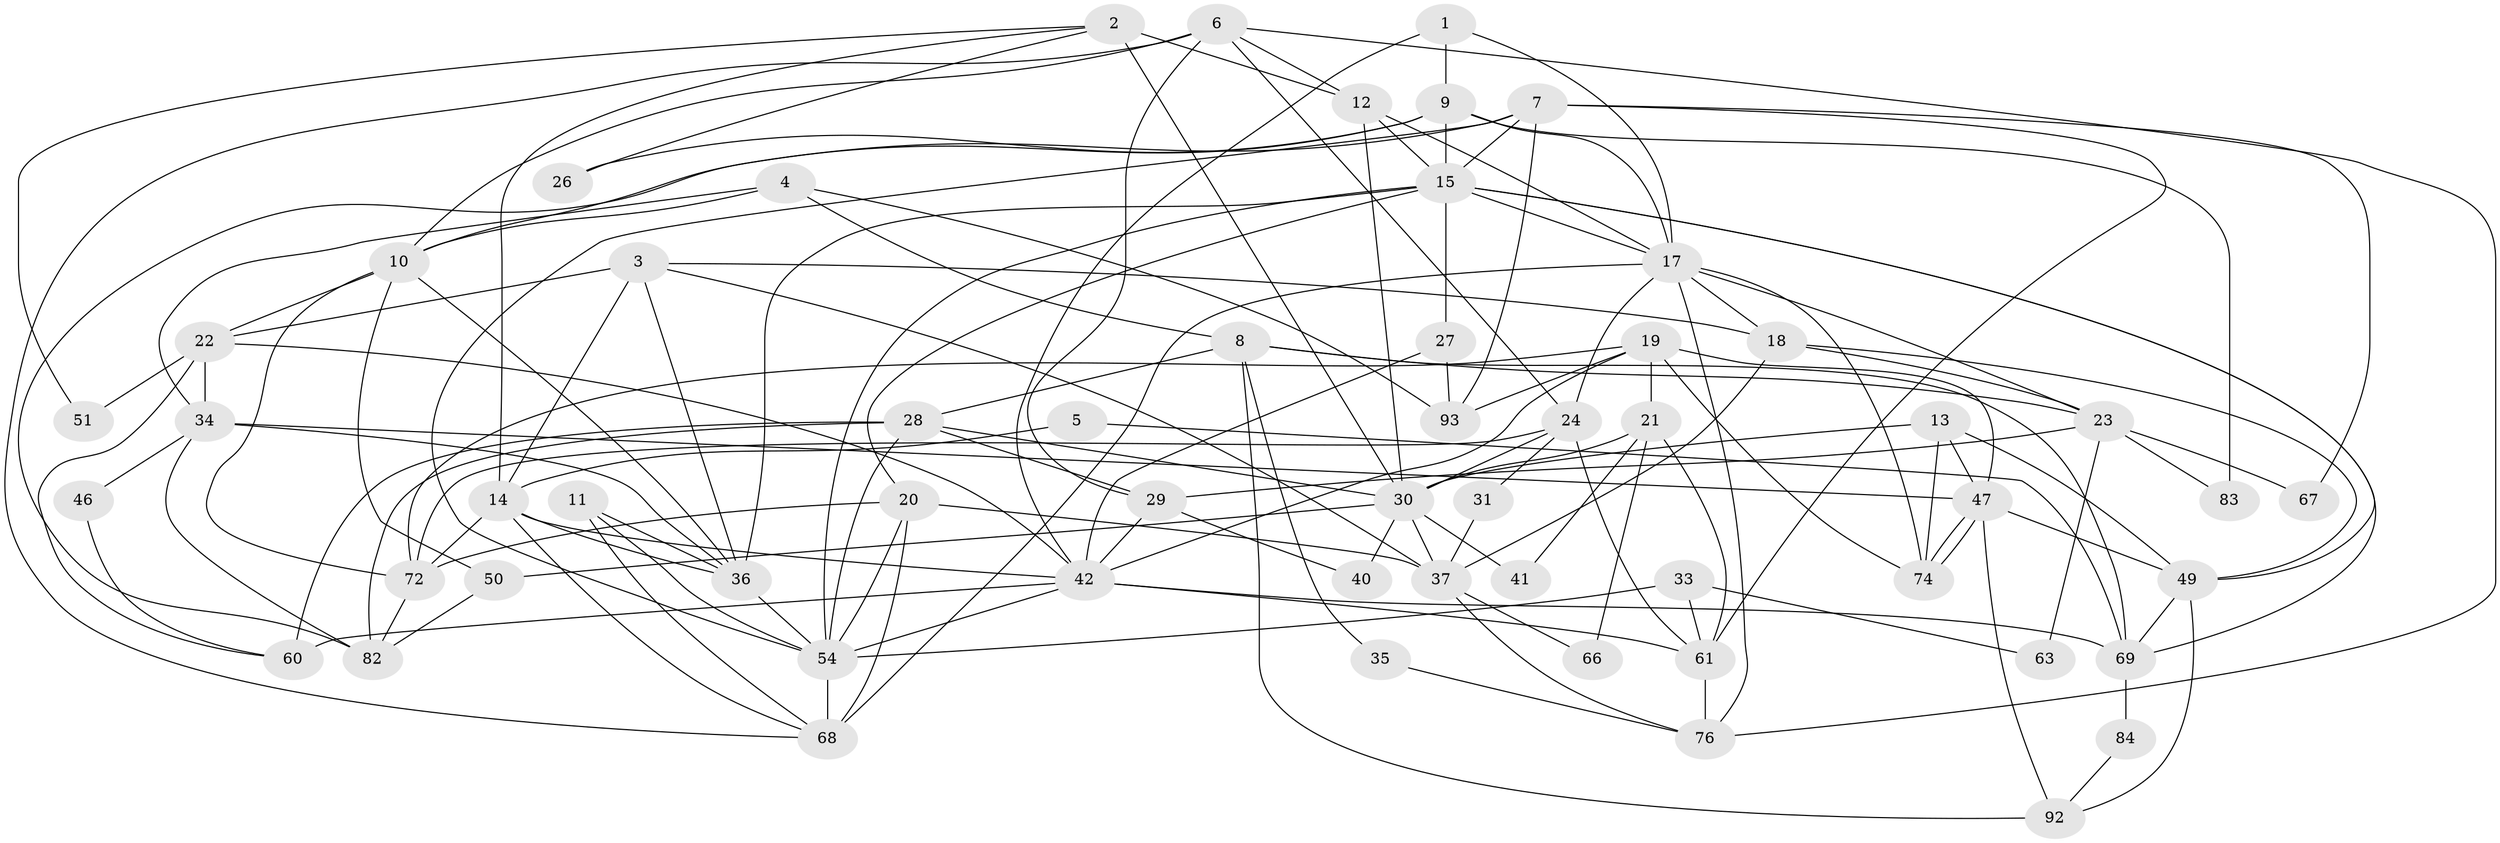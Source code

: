 // original degree distribution, {3: 0.20430107526881722, 6: 0.10752688172043011, 4: 0.3010752688172043, 2: 0.1827956989247312, 5: 0.16129032258064516, 7: 0.010752688172043012, 11: 0.010752688172043012, 8: 0.021505376344086023}
// Generated by graph-tools (version 1.1) at 2025/41/03/06/25 10:41:54]
// undirected, 58 vertices, 143 edges
graph export_dot {
graph [start="1"]
  node [color=gray90,style=filled];
  1 [super="+44"];
  2 [super="+43"];
  3 [super="+38"];
  4;
  5;
  6 [super="+55"];
  7 [super="+32"];
  8 [super="+52"];
  9 [super="+80"];
  10 [super="+16"];
  11 [super="+59"];
  12 [super="+77"];
  13 [super="+78"];
  14 [super="+90"];
  15 [super="+91"];
  17 [super="+25"];
  18 [super="+56"];
  19 [super="+79"];
  20 [super="+39"];
  21 [super="+58"];
  22 [super="+73"];
  23 [super="+53"];
  24;
  26;
  27 [super="+48"];
  28 [super="+65"];
  29 [super="+45"];
  30 [super="+71"];
  31;
  33;
  34 [super="+87"];
  35;
  36 [super="+88"];
  37 [super="+85"];
  40;
  41;
  42 [super="+57"];
  46;
  47 [super="+81"];
  49 [super="+70"];
  50;
  51;
  54 [super="+64"];
  60 [super="+89"];
  61 [super="+62"];
  63;
  66;
  67;
  68 [super="+86"];
  69;
  72 [super="+75"];
  74;
  76;
  82;
  83;
  84;
  92;
  93;
  1 -- 17;
  1 -- 42;
  1 -- 9;
  2 -- 14;
  2 -- 26;
  2 -- 30 [weight=2];
  2 -- 51;
  2 -- 12;
  3 -- 22;
  3 -- 36;
  3 -- 37;
  3 -- 14;
  3 -- 18;
  4 -- 93;
  4 -- 8;
  4 -- 10;
  4 -- 34;
  5 -- 69;
  5 -- 14;
  6 -- 10;
  6 -- 24;
  6 -- 12 [weight=2];
  6 -- 76;
  6 -- 68;
  6 -- 29;
  7 -- 15;
  7 -- 67;
  7 -- 82;
  7 -- 93;
  7 -- 61;
  7 -- 54;
  8 -- 28;
  8 -- 35;
  8 -- 69;
  8 -- 92;
  8 -- 23;
  9 -- 17;
  9 -- 10;
  9 -- 26;
  9 -- 83;
  9 -- 15;
  10 -- 50;
  10 -- 22;
  10 -- 36;
  10 -- 72;
  11 -- 36;
  11 -- 54;
  11 -- 68;
  12 -- 17;
  12 -- 30;
  12 -- 15;
  13 -- 74;
  13 -- 47;
  13 -- 49;
  13 -- 30;
  14 -- 68;
  14 -- 36;
  14 -- 42;
  14 -- 72;
  15 -- 17;
  15 -- 49;
  15 -- 69;
  15 -- 20;
  15 -- 36;
  15 -- 54;
  15 -- 27;
  17 -- 24;
  17 -- 18;
  17 -- 68;
  17 -- 74;
  17 -- 76;
  17 -- 23;
  18 -- 23;
  18 -- 49;
  18 -- 37;
  19 -- 93;
  19 -- 42;
  19 -- 74;
  19 -- 47;
  19 -- 72;
  19 -- 21;
  20 -- 37;
  20 -- 68 [weight=2];
  20 -- 72;
  20 -- 54;
  21 -- 30;
  21 -- 66;
  21 -- 61 [weight=2];
  21 -- 41;
  22 -- 51 [weight=2];
  22 -- 60;
  22 -- 34;
  22 -- 42;
  23 -- 67;
  23 -- 83;
  23 -- 63;
  23 -- 29;
  24 -- 30;
  24 -- 31;
  24 -- 61;
  24 -- 72;
  27 -- 93;
  27 -- 42;
  28 -- 82;
  28 -- 29;
  28 -- 60 [weight=2];
  28 -- 30;
  28 -- 54;
  29 -- 42;
  29 -- 40;
  30 -- 40;
  30 -- 41;
  30 -- 50;
  30 -- 37;
  31 -- 37;
  33 -- 54;
  33 -- 61;
  33 -- 63;
  34 -- 82;
  34 -- 46 [weight=2];
  34 -- 47;
  34 -- 36;
  35 -- 76;
  36 -- 54;
  37 -- 76;
  37 -- 66;
  42 -- 69;
  42 -- 60;
  42 -- 61;
  42 -- 54;
  46 -- 60;
  47 -- 74;
  47 -- 74;
  47 -- 92;
  47 -- 49;
  49 -- 69;
  49 -- 92;
  50 -- 82;
  54 -- 68;
  61 -- 76;
  69 -- 84;
  72 -- 82;
  84 -- 92;
}
